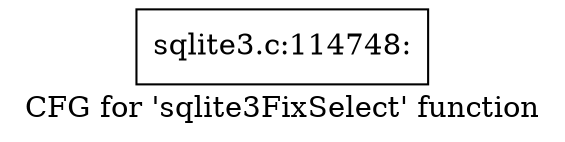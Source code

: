 digraph "CFG for 'sqlite3FixSelect' function" {
	label="CFG for 'sqlite3FixSelect' function";

	Node0x55c0f7ef7330 [shape=record,label="{sqlite3.c:114748:}"];
}
